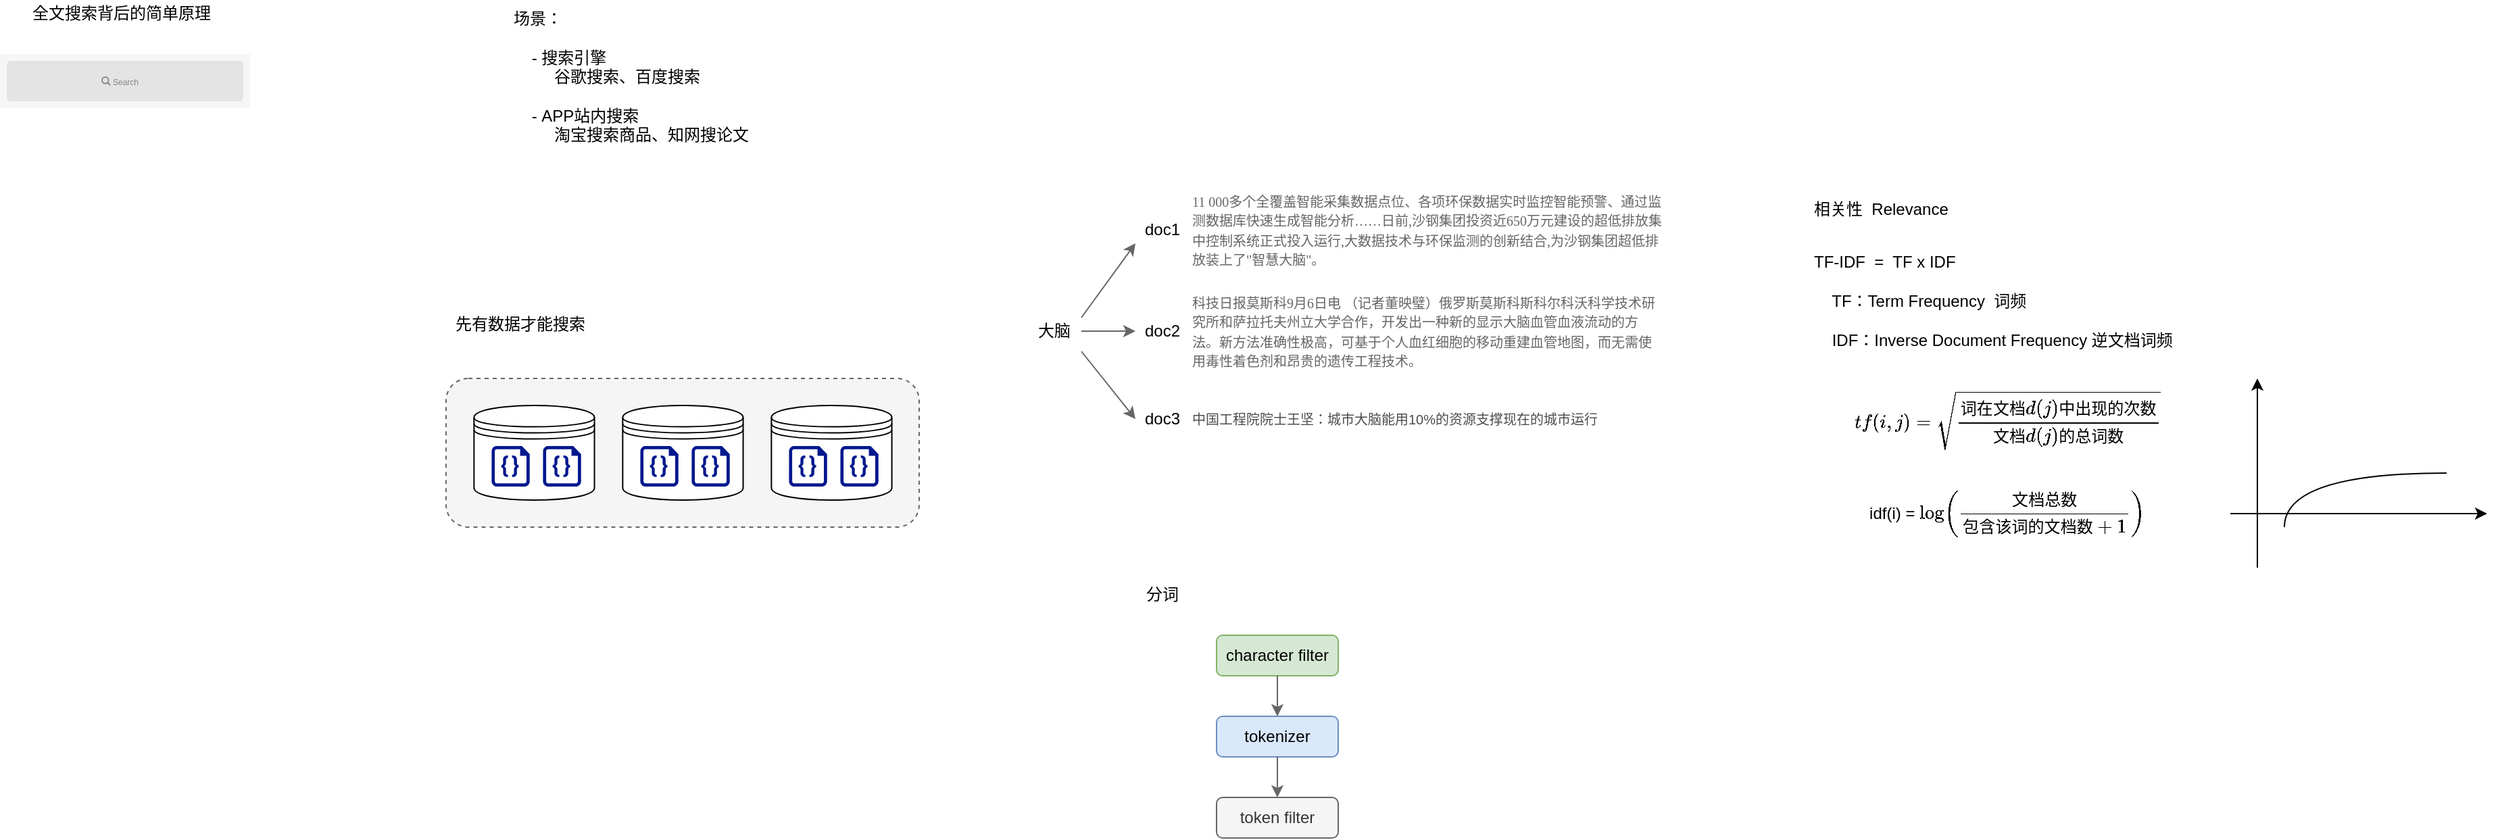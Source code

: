 <mxfile version="14.6.13" type="device"><diagram id="aO67Vd4QahDVc33e09HR" name="第 1 页"><mxGraphModel dx="641" dy="363" grid="1" gridSize="10" guides="1" tooltips="1" connect="1" arrows="1" fold="1" page="1" pageScale="1" pageWidth="827" pageHeight="1169" math="1" shadow="0"><root><mxCell id="0"/><mxCell id="1" parent="0"/><mxCell id="geCJCL4Cw6TGyb4I8DKU-26" value="" style="rounded=1;whiteSpace=wrap;html=1;align=left;fillColor=#f5f5f5;strokeColor=#666666;fontColor=#333333;dashed=1;" vertex="1" parent="1"><mxGeometry x="450" y="350" width="350" height="110" as="geometry"/></mxCell><mxCell id="geCJCL4Cw6TGyb4I8DKU-13" value="" style="shape=datastore;whiteSpace=wrap;html=1;align=left;" vertex="1" parent="1"><mxGeometry x="470.68" y="370" width="89.1" height="70" as="geometry"/></mxCell><mxCell id="geCJCL4Cw6TGyb4I8DKU-4" value="" style="shape=rect;fillColor=#F6F6F6;strokeColor=none;" vertex="1" parent="1"><mxGeometry x="120" y="110" width="185" height="40" as="geometry"/></mxCell><mxCell id="geCJCL4Cw6TGyb4I8DKU-5" value="" style="html=1;strokeWidth=1;shadow=0;dashed=0;shape=mxgraph.ios7ui.marginRect;rx=3;ry=3;rectMargin=5;fillColor=#E4E4E4;strokeColor=none;" vertex="1" parent="geCJCL4Cw6TGyb4I8DKU-4"><mxGeometry width="185.0" height="40" as="geometry"/></mxCell><mxCell id="geCJCL4Cw6TGyb4I8DKU-6" value="Search" style="shape=mxgraph.ios7.icons.looking_glass;strokeColor=#878789;fillColor=none;fontColor=#878789;labelPosition=right;verticalLabelPosition=middle;align=left;verticalAlign=middle;fontSize=6;fontStyle=0;spacingTop=2;" vertex="1" parent="geCJCL4Cw6TGyb4I8DKU-4"><mxGeometry x="0.5" y="0.5" width="6" height="6" relative="1" as="geometry"><mxPoint x="-17" y="-3" as="offset"/></mxGeometry></mxCell><mxCell id="geCJCL4Cw6TGyb4I8DKU-10" value="全文搜索背后的简单原理" style="text;html=1;strokeColor=none;fillColor=none;align=center;verticalAlign=middle;whiteSpace=wrap;rounded=0;" vertex="1" parent="1"><mxGeometry x="120" y="70" width="180" height="20" as="geometry"/></mxCell><mxCell id="geCJCL4Cw6TGyb4I8DKU-11" value="场景：&lt;br&gt;&lt;br&gt;&amp;nbsp; &amp;nbsp; - 搜索引擎&lt;br&gt;&amp;nbsp; &amp;nbsp; &amp;nbsp; &amp;nbsp; &amp;nbsp;谷歌搜索、百度搜索&lt;br&gt;&amp;nbsp;&lt;br&gt;&amp;nbsp; &amp;nbsp; - APP站内搜索&lt;br&gt;&amp;nbsp; &amp;nbsp; &amp;nbsp; &amp;nbsp; &amp;nbsp;淘宝搜索商品、知网搜论文" style="text;html=1;strokeColor=none;fillColor=none;align=left;verticalAlign=top;whiteSpace=wrap;rounded=0;" vertex="1" parent="1"><mxGeometry x="497.78" y="70" width="220" height="150" as="geometry"/></mxCell><mxCell id="geCJCL4Cw6TGyb4I8DKU-12" value="" style="aspect=fixed;pointerEvents=1;shadow=0;dashed=0;html=1;strokeColor=none;labelPosition=center;verticalLabelPosition=bottom;verticalAlign=top;align=center;fillColor=#00188D;shape=mxgraph.azure.code_file" vertex="1" parent="1"><mxGeometry x="483.68" y="400" width="28.2" height="30" as="geometry"/></mxCell><mxCell id="geCJCL4Cw6TGyb4I8DKU-14" value="" style="aspect=fixed;pointerEvents=1;shadow=0;dashed=0;html=1;strokeColor=none;labelPosition=center;verticalLabelPosition=bottom;verticalAlign=top;align=center;fillColor=#00188D;shape=mxgraph.azure.code_file" vertex="1" parent="1"><mxGeometry x="521.68" y="400" width="28.2" height="30" as="geometry"/></mxCell><mxCell id="geCJCL4Cw6TGyb4I8DKU-18" value="先有数据才能搜索" style="text;html=1;strokeColor=none;fillColor=none;align=center;verticalAlign=middle;whiteSpace=wrap;rounded=0;" vertex="1" parent="1"><mxGeometry x="450" y="300" width="110" height="20" as="geometry"/></mxCell><mxCell id="geCJCL4Cw6TGyb4I8DKU-19" value="" style="shape=datastore;whiteSpace=wrap;html=1;align=left;" vertex="1" parent="1"><mxGeometry x="580.68" y="370" width="89.1" height="70" as="geometry"/></mxCell><mxCell id="geCJCL4Cw6TGyb4I8DKU-20" value="" style="aspect=fixed;pointerEvents=1;shadow=0;dashed=0;html=1;strokeColor=none;labelPosition=center;verticalLabelPosition=bottom;verticalAlign=top;align=center;fillColor=#00188D;shape=mxgraph.azure.code_file" vertex="1" parent="1"><mxGeometry x="593.68" y="400" width="28.2" height="30" as="geometry"/></mxCell><mxCell id="geCJCL4Cw6TGyb4I8DKU-21" value="" style="aspect=fixed;pointerEvents=1;shadow=0;dashed=0;html=1;strokeColor=none;labelPosition=center;verticalLabelPosition=bottom;verticalAlign=top;align=center;fillColor=#00188D;shape=mxgraph.azure.code_file" vertex="1" parent="1"><mxGeometry x="631.68" y="400" width="28.2" height="30" as="geometry"/></mxCell><mxCell id="geCJCL4Cw6TGyb4I8DKU-22" value="" style="shape=datastore;whiteSpace=wrap;html=1;align=left;" vertex="1" parent="1"><mxGeometry x="690.68" y="370" width="89.1" height="70" as="geometry"/></mxCell><mxCell id="geCJCL4Cw6TGyb4I8DKU-23" value="" style="aspect=fixed;pointerEvents=1;shadow=0;dashed=0;html=1;strokeColor=none;labelPosition=center;verticalLabelPosition=bottom;verticalAlign=top;align=center;fillColor=#00188D;shape=mxgraph.azure.code_file" vertex="1" parent="1"><mxGeometry x="703.68" y="400" width="28.2" height="30" as="geometry"/></mxCell><mxCell id="geCJCL4Cw6TGyb4I8DKU-24" value="" style="aspect=fixed;pointerEvents=1;shadow=0;dashed=0;html=1;strokeColor=none;labelPosition=center;verticalLabelPosition=bottom;verticalAlign=top;align=center;fillColor=#00188D;shape=mxgraph.azure.code_file" vertex="1" parent="1"><mxGeometry x="741.68" y="400" width="28.2" height="30" as="geometry"/></mxCell><mxCell id="geCJCL4Cw6TGyb4I8DKU-27" value="&lt;span style=&quot;color: rgb(102, 102, 102); font-family: &amp;quot;microsoft yahei&amp;quot;; background-color: rgb(255, 255, 255);&quot;&gt;&lt;font style=&quot;font-size: 10px&quot;&gt;11 000多个全覆盖智能采集数据点位、各项环保数据实时监控智能预警、通过监测数据库快速生成智能分析……日前,沙钢集团投资近650万元建设的超低排放集中控制系统正式投入运行,大数据技术与环保监测的创新结合,为沙钢集团超低排放装上了&quot;智慧大脑&quot;。&lt;/font&gt;&lt;/span&gt;" style="text;html=1;strokeColor=none;fillColor=none;align=left;verticalAlign=middle;whiteSpace=wrap;rounded=0;dashed=1;" vertex="1" parent="1"><mxGeometry x="1000" y="220" width="350" height="40" as="geometry"/></mxCell><mxCell id="geCJCL4Cw6TGyb4I8DKU-28" value="&lt;span style=&quot;color: rgb(102, 102, 102); font-family: &amp;quot;microsoft yahei&amp;quot;; background-color: rgb(255, 255, 255);&quot;&gt;&lt;font style=&quot;font-size: 10px&quot;&gt;科技日报莫斯科9月6日电 （记者董映璧）俄罗斯莫斯科斯科尔科沃科学技术研究所和萨拉托夫州立大学合作，开发出一种新的显示大脑血管血液流动的方法。新方法准确性极高，可基于个人血红细胞的移动重建血管地图，而无需使用毒性着色剂和昂贵的遗传工程技术。&lt;/font&gt;&lt;/span&gt;" style="text;html=1;strokeColor=none;fillColor=none;align=left;verticalAlign=middle;whiteSpace=wrap;rounded=0;dashed=1;" vertex="1" parent="1"><mxGeometry x="1000" y="290" width="350" height="50" as="geometry"/></mxCell><mxCell id="geCJCL4Cw6TGyb4I8DKU-29" value="&lt;font style=&quot;font-size: 10px&quot; color=&quot;#4d4d4d&quot;&gt;中国工程院院士王坚：城市大脑能用10%的资源支撑现在的城市运行&lt;/font&gt;" style="text;html=1;strokeColor=none;fillColor=none;align=left;verticalAlign=middle;whiteSpace=wrap;rounded=0;dashed=1;" vertex="1" parent="1"><mxGeometry x="1000" y="370" width="350" height="20" as="geometry"/></mxCell><mxCell id="geCJCL4Cw6TGyb4I8DKU-30" value="相关性&amp;nbsp; Relevance" style="text;html=1;strokeColor=none;fillColor=none;align=left;verticalAlign=middle;whiteSpace=wrap;rounded=0;dashed=1;" vertex="1" parent="1"><mxGeometry x="1460" y="210" width="140" height="30" as="geometry"/></mxCell><mxCell id="geCJCL4Cw6TGyb4I8DKU-31" value="TF-IDF&amp;nbsp; =&amp;nbsp; TF x IDF&lt;br&gt;&lt;br&gt;&amp;nbsp; &amp;nbsp; TF：Term Frequency&amp;nbsp; 词频&lt;br&gt;&lt;br&gt;&amp;nbsp; &amp;nbsp; IDF：Inverse Document Frequency 逆文档词频&lt;br&gt;&lt;br&gt;" style="text;html=1;strokeColor=none;fillColor=none;align=left;verticalAlign=top;whiteSpace=wrap;rounded=0;dashed=1;" vertex="1" parent="1"><mxGeometry x="1460" y="250" width="290" height="150" as="geometry"/></mxCell><mxCell id="geCJCL4Cw6TGyb4I8DKU-32" value="`tf(i,j)=sqrt((词在文档d(j)中出现的次数) / (文档d(j)的总词数))`" style="text;html=1;strokeColor=none;fillColor=none;align=center;verticalAlign=middle;whiteSpace=wrap;rounded=0;dashed=1;" vertex="1" parent="1"><mxGeometry x="1485" y="345" width="240" height="70" as="geometry"/></mxCell><mxCell id="geCJCL4Cw6TGyb4I8DKU-33" value="idf(i) = `log((文档总数) / (包含该词的文档数 + 1))`" style="text;html=1;strokeColor=none;fillColor=none;align=center;verticalAlign=middle;whiteSpace=wrap;rounded=0;dashed=1;" vertex="1" parent="1"><mxGeometry x="1450" y="430" width="310" height="40" as="geometry"/></mxCell><mxCell id="geCJCL4Cw6TGyb4I8DKU-34" value="" style="endArrow=classic;html=1;" edge="1" parent="1"><mxGeometry width="50" height="50" relative="1" as="geometry"><mxPoint x="1770" y="450" as="sourcePoint"/><mxPoint x="1960" y="450" as="targetPoint"/></mxGeometry></mxCell><mxCell id="geCJCL4Cw6TGyb4I8DKU-35" value="" style="endArrow=classic;html=1;" edge="1" parent="1"><mxGeometry width="50" height="50" relative="1" as="geometry"><mxPoint x="1790" y="490" as="sourcePoint"/><mxPoint x="1790" y="350" as="targetPoint"/></mxGeometry></mxCell><mxCell id="geCJCL4Cw6TGyb4I8DKU-38" value="" style="endArrow=none;html=1;edgeStyle=orthogonalEdgeStyle;curved=1;" edge="1" parent="1"><mxGeometry width="50" height="50" relative="1" as="geometry"><mxPoint x="1810" y="460" as="sourcePoint"/><mxPoint x="1930" y="420" as="targetPoint"/><Array as="points"><mxPoint x="1810" y="420"/></Array></mxGeometry></mxCell><mxCell id="geCJCL4Cw6TGyb4I8DKU-39" value="大脑" style="text;html=1;strokeColor=none;fillColor=none;align=center;verticalAlign=middle;whiteSpace=wrap;rounded=0;dashed=1;" vertex="1" parent="1"><mxGeometry x="880" y="305" width="40" height="20" as="geometry"/></mxCell><mxCell id="geCJCL4Cw6TGyb4I8DKU-40" value="" style="endArrow=classic;html=1;exitX=1;exitY=0;exitDx=0;exitDy=0;strokeColor=#666666;" edge="1" parent="1" source="geCJCL4Cw6TGyb4I8DKU-39"><mxGeometry width="50" height="50" relative="1" as="geometry"><mxPoint x="1060" y="340" as="sourcePoint"/><mxPoint x="960" y="250" as="targetPoint"/></mxGeometry></mxCell><mxCell id="geCJCL4Cw6TGyb4I8DKU-41" value="" style="endArrow=classic;html=1;exitX=1;exitY=0.5;exitDx=0;exitDy=0;strokeColor=#666666;" edge="1" parent="1" source="geCJCL4Cw6TGyb4I8DKU-39"><mxGeometry width="50" height="50" relative="1" as="geometry"><mxPoint x="1060" y="340" as="sourcePoint"/><mxPoint x="960" y="315" as="targetPoint"/></mxGeometry></mxCell><mxCell id="geCJCL4Cw6TGyb4I8DKU-43" value="" style="endArrow=classic;html=1;strokeColor=#666666;" edge="1" parent="1"><mxGeometry width="50" height="50" relative="1" as="geometry"><mxPoint x="920" y="330" as="sourcePoint"/><mxPoint x="960" y="380" as="targetPoint"/></mxGeometry></mxCell><mxCell id="geCJCL4Cw6TGyb4I8DKU-44" value="分词" style="text;html=1;strokeColor=none;fillColor=none;align=center;verticalAlign=middle;whiteSpace=wrap;rounded=0;dashed=1;" vertex="1" parent="1"><mxGeometry x="960" y="500" width="40" height="20" as="geometry"/></mxCell><mxCell id="geCJCL4Cw6TGyb4I8DKU-45" value="character filter" style="rounded=1;whiteSpace=wrap;html=1;align=center;fillColor=#d5e8d4;strokeColor=#82b366;" vertex="1" parent="1"><mxGeometry x="1020" y="540" width="90" height="30" as="geometry"/></mxCell><mxCell id="geCJCL4Cw6TGyb4I8DKU-46" value="tokenizer" style="rounded=1;whiteSpace=wrap;html=1;align=center;fillColor=#dae8fc;strokeColor=#6c8ebf;" vertex="1" parent="1"><mxGeometry x="1020" y="600" width="90" height="30" as="geometry"/></mxCell><mxCell id="geCJCL4Cw6TGyb4I8DKU-47" value="token filter" style="rounded=1;whiteSpace=wrap;html=1;align=center;fillColor=#f5f5f5;strokeColor=#666666;fontColor=#333333;" vertex="1" parent="1"><mxGeometry x="1020" y="660" width="90" height="30" as="geometry"/></mxCell><mxCell id="geCJCL4Cw6TGyb4I8DKU-48" value="" style="endArrow=classic;html=1;strokeColor=#666666;exitX=0.5;exitY=1;exitDx=0;exitDy=0;entryX=0.5;entryY=0;entryDx=0;entryDy=0;" edge="1" parent="1" source="geCJCL4Cw6TGyb4I8DKU-45" target="geCJCL4Cw6TGyb4I8DKU-46"><mxGeometry width="50" height="50" relative="1" as="geometry"><mxPoint x="1080" y="640" as="sourcePoint"/><mxPoint x="1130" y="590" as="targetPoint"/></mxGeometry></mxCell><mxCell id="geCJCL4Cw6TGyb4I8DKU-49" value="" style="endArrow=classic;html=1;strokeColor=#666666;exitX=0.5;exitY=1;exitDx=0;exitDy=0;entryX=0.5;entryY=0;entryDx=0;entryDy=0;" edge="1" parent="1" source="geCJCL4Cw6TGyb4I8DKU-46" target="geCJCL4Cw6TGyb4I8DKU-47"><mxGeometry width="50" height="50" relative="1" as="geometry"><mxPoint x="1080" y="640" as="sourcePoint"/><mxPoint x="1130" y="590" as="targetPoint"/></mxGeometry></mxCell><mxCell id="geCJCL4Cw6TGyb4I8DKU-50" value="doc1" style="text;html=1;strokeColor=none;fillColor=none;align=center;verticalAlign=middle;whiteSpace=wrap;rounded=0;" vertex="1" parent="1"><mxGeometry x="960" y="230" width="40" height="20" as="geometry"/></mxCell><mxCell id="geCJCL4Cw6TGyb4I8DKU-51" value="doc2" style="text;html=1;strokeColor=none;fillColor=none;align=center;verticalAlign=middle;whiteSpace=wrap;rounded=0;" vertex="1" parent="1"><mxGeometry x="960" y="305" width="40" height="20" as="geometry"/></mxCell><mxCell id="geCJCL4Cw6TGyb4I8DKU-52" value="doc3" style="text;html=1;strokeColor=none;fillColor=none;align=center;verticalAlign=middle;whiteSpace=wrap;rounded=0;" vertex="1" parent="1"><mxGeometry x="960" y="370" width="40" height="20" as="geometry"/></mxCell></root></mxGraphModel></diagram></mxfile>